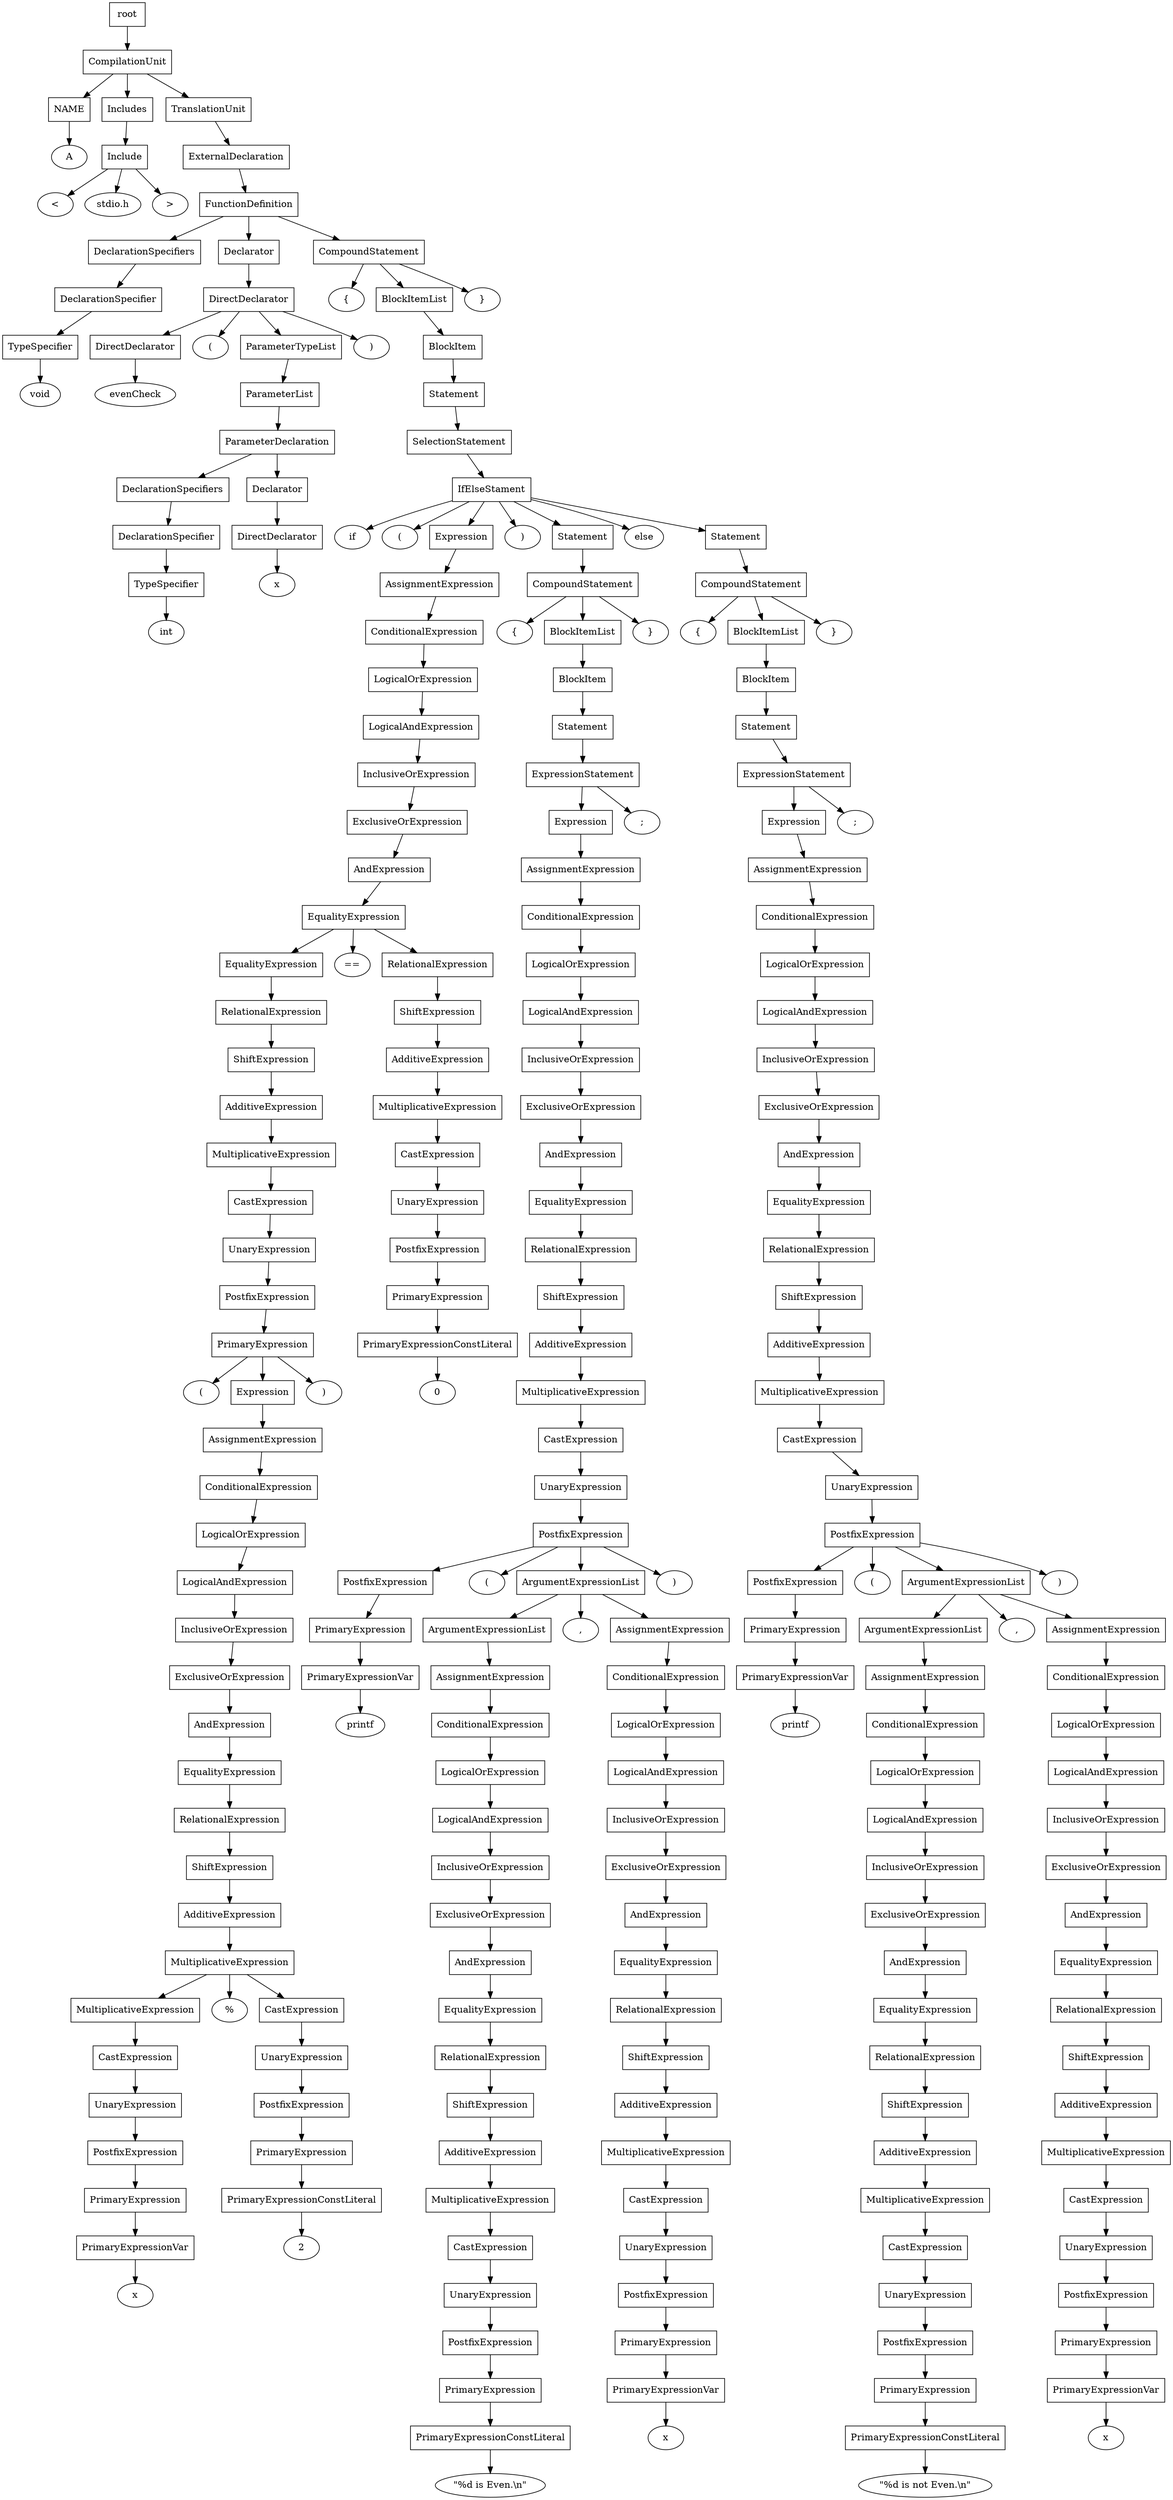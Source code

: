 digraph G {
	splines="TRUE";
	n_0 [label="root", shape="rectangle"]
	n_0 -> n_1
	n_1 [label="CompilationUnit", shape="rectangle"]
	n_1 -> n_2
	n_2 [label="NAME", shape="rectangle"]
	n_2 -> n_5
	n_5 [label="A", shape="ellipse"]
	n_1 -> n_3
	n_3 [label="Includes", shape="rectangle"]
	n_3 -> n_6
	n_6 [label="Include", shape="rectangle"]
	n_6 -> n_8
	n_8 [label="<", shape="ellipse"]
	n_6 -> n_9
	n_9 [label="stdio.h", shape="ellipse"]
	n_6 -> n_10
	n_10 [label=">", shape="ellipse"]
	n_1 -> n_4
	n_4 [label="TranslationUnit", shape="rectangle"]
	n_4 -> n_7
	n_7 [label="ExternalDeclaration", shape="rectangle"]
	n_7 -> n_11
	n_11 [label="FunctionDefinition", shape="rectangle"]
	n_11 -> n_12
	n_12 [label="DeclarationSpecifiers", shape="rectangle"]
	n_12 -> n_15
	n_15 [label="DeclarationSpecifier", shape="rectangle"]
	n_15 -> n_20
	n_20 [label="TypeSpecifier", shape="rectangle"]
	n_20 -> n_26
	n_26 [label="void", shape="ellipse"]
	n_11 -> n_13
	n_13 [label="Declarator", shape="rectangle"]
	n_13 -> n_16
	n_16 [label="DirectDeclarator", shape="rectangle"]
	n_16 -> n_21
	n_21 [label="DirectDeclarator", shape="rectangle"]
	n_21 -> n_27
	n_27 [label="evenCheck", shape="ellipse"]
	n_16 -> n_22
	n_22 [label="(", shape="ellipse"]
	n_16 -> n_23
	n_23 [label="ParameterTypeList", shape="rectangle"]
	n_23 -> n_28
	n_28 [label="ParameterList", shape="rectangle"]
	n_28 -> n_30
	n_30 [label="ParameterDeclaration", shape="rectangle"]
	n_30 -> n_32
	n_32 [label="DeclarationSpecifiers", shape="rectangle"]
	n_32 -> n_35
	n_35 [label="DeclarationSpecifier", shape="rectangle"]
	n_35 -> n_44
	n_44 [label="TypeSpecifier", shape="rectangle"]
	n_44 -> n_49
	n_49 [label="int", shape="ellipse"]
	n_30 -> n_33
	n_33 [label="Declarator", shape="rectangle"]
	n_33 -> n_36
	n_36 [label="DirectDeclarator", shape="rectangle"]
	n_36 -> n_45
	n_45 [label="x", shape="ellipse"]
	n_16 -> n_24
	n_24 [label=")", shape="ellipse"]
	n_11 -> n_14
	n_14 [label="CompoundStatement", shape="rectangle"]
	n_14 -> n_17
	n_17 [label="{", shape="ellipse"]
	n_14 -> n_18
	n_18 [label="BlockItemList", shape="rectangle"]
	n_18 -> n_25
	n_25 [label="BlockItem", shape="rectangle"]
	n_25 -> n_29
	n_29 [label="Statement", shape="rectangle"]
	n_29 -> n_31
	n_31 [label="SelectionStatement", shape="rectangle"]
	n_31 -> n_34
	n_34 [label="IfElseStament", shape="rectangle"]
	n_34 -> n_37
	n_37 [label="if", shape="ellipse"]
	n_34 -> n_38
	n_38 [label="(", shape="ellipse"]
	n_34 -> n_39
	n_39 [label="Expression", shape="rectangle"]
	n_39 -> n_46
	n_46 [label="AssignmentExpression", shape="rectangle"]
	n_46 -> n_50
	n_50 [label="ConditionalExpression", shape="rectangle"]
	n_50 -> n_57
	n_57 [label="LogicalOrExpression", shape="rectangle"]
	n_57 -> n_60
	n_60 [label="LogicalAndExpression", shape="rectangle"]
	n_60 -> n_63
	n_63 [label="InclusiveOrExpression", shape="rectangle"]
	n_63 -> n_66
	n_66 [label="ExclusiveOrExpression", shape="rectangle"]
	n_66 -> n_71
	n_71 [label="AndExpression", shape="rectangle"]
	n_71 -> n_74
	n_74 [label="EqualityExpression", shape="rectangle"]
	n_74 -> n_77
	n_77 [label="EqualityExpression", shape="rectangle"]
	n_77 -> n_82
	n_82 [label="RelationalExpression", shape="rectangle"]
	n_82 -> n_86
	n_86 [label="ShiftExpression", shape="rectangle"]
	n_86 -> n_90
	n_90 [label="AdditiveExpression", shape="rectangle"]
	n_90 -> n_94
	n_94 [label="MultiplicativeExpression", shape="rectangle"]
	n_94 -> n_98
	n_98 [label="CastExpression", shape="rectangle"]
	n_98 -> n_102
	n_102 [label="UnaryExpression", shape="rectangle"]
	n_102 -> n_106
	n_106 [label="PostfixExpression", shape="rectangle"]
	n_106 -> n_110
	n_110 [label="PrimaryExpression", shape="rectangle"]
	n_110 -> n_114
	n_114 [label="(", shape="ellipse"]
	n_110 -> n_115
	n_115 [label="Expression", shape="rectangle"]
	n_115 -> n_120
	n_120 [label="AssignmentExpression", shape="rectangle"]
	n_120 -> n_123
	n_123 [label="ConditionalExpression", shape="rectangle"]
	n_123 -> n_126
	n_126 [label="LogicalOrExpression", shape="rectangle"]
	n_126 -> n_129
	n_129 [label="LogicalAndExpression", shape="rectangle"]
	n_129 -> n_138
	n_138 [label="InclusiveOrExpression", shape="rectangle"]
	n_138 -> n_147
	n_147 [label="ExclusiveOrExpression", shape="rectangle"]
	n_147 -> n_154
	n_154 [label="AndExpression", shape="rectangle"]
	n_154 -> n_161
	n_161 [label="EqualityExpression", shape="rectangle"]
	n_161 -> n_166
	n_166 [label="RelationalExpression", shape="rectangle"]
	n_166 -> n_171
	n_171 [label="ShiftExpression", shape="rectangle"]
	n_171 -> n_176
	n_176 [label="AdditiveExpression", shape="rectangle"]
	n_176 -> n_181
	n_181 [label="MultiplicativeExpression", shape="rectangle"]
	n_181 -> n_186
	n_186 [label="MultiplicativeExpression", shape="rectangle"]
	n_186 -> n_193
	n_193 [label="CastExpression", shape="rectangle"]
	n_193 -> n_199
	n_199 [label="UnaryExpression", shape="rectangle"]
	n_199 -> n_205
	n_205 [label="PostfixExpression", shape="rectangle"]
	n_205 -> n_211
	n_211 [label="PrimaryExpression", shape="rectangle"]
	n_211 -> n_217
	n_217 [label="PrimaryExpressionVar", shape="rectangle"]
	n_217 -> n_223
	n_223 [label="x", shape="ellipse"]
	n_181 -> n_187
	n_187 [label="%", shape="ellipse"]
	n_181 -> n_188
	n_188 [label="CastExpression", shape="rectangle"]
	n_188 -> n_194
	n_194 [label="UnaryExpression", shape="rectangle"]
	n_194 -> n_200
	n_200 [label="PostfixExpression", shape="rectangle"]
	n_200 -> n_206
	n_206 [label="PrimaryExpression", shape="rectangle"]
	n_206 -> n_212
	n_212 [label="PrimaryExpressionConstLiteral", shape="rectangle"]
	n_212 -> n_218
	n_218 [label="2", shape="ellipse"]
	n_110 -> n_116
	n_116 [label=")", shape="ellipse"]
	n_74 -> n_78
	n_78 [label="==", shape="ellipse"]
	n_74 -> n_79
	n_79 [label="RelationalExpression", shape="rectangle"]
	n_79 -> n_83
	n_83 [label="ShiftExpression", shape="rectangle"]
	n_83 -> n_87
	n_87 [label="AdditiveExpression", shape="rectangle"]
	n_87 -> n_91
	n_91 [label="MultiplicativeExpression", shape="rectangle"]
	n_91 -> n_95
	n_95 [label="CastExpression", shape="rectangle"]
	n_95 -> n_99
	n_99 [label="UnaryExpression", shape="rectangle"]
	n_99 -> n_103
	n_103 [label="PostfixExpression", shape="rectangle"]
	n_103 -> n_107
	n_107 [label="PrimaryExpression", shape="rectangle"]
	n_107 -> n_111
	n_111 [label="PrimaryExpressionConstLiteral", shape="rectangle"]
	n_111 -> n_117
	n_117 [label="0", shape="ellipse"]
	n_34 -> n_40
	n_40 [label=")", shape="ellipse"]
	n_34 -> n_41
	n_41 [label="Statement", shape="rectangle"]
	n_41 -> n_47
	n_47 [label="CompoundStatement", shape="rectangle"]
	n_47 -> n_51
	n_51 [label="{", shape="ellipse"]
	n_47 -> n_52
	n_52 [label="BlockItemList", shape="rectangle"]
	n_52 -> n_58
	n_58 [label="BlockItem", shape="rectangle"]
	n_58 -> n_61
	n_61 [label="Statement", shape="rectangle"]
	n_61 -> n_64
	n_64 [label="ExpressionStatement", shape="rectangle"]
	n_64 -> n_67
	n_67 [label="Expression", shape="rectangle"]
	n_67 -> n_72
	n_72 [label="AssignmentExpression", shape="rectangle"]
	n_72 -> n_75
	n_75 [label="ConditionalExpression", shape="rectangle"]
	n_75 -> n_80
	n_80 [label="LogicalOrExpression", shape="rectangle"]
	n_80 -> n_84
	n_84 [label="LogicalAndExpression", shape="rectangle"]
	n_84 -> n_88
	n_88 [label="InclusiveOrExpression", shape="rectangle"]
	n_88 -> n_92
	n_92 [label="ExclusiveOrExpression", shape="rectangle"]
	n_92 -> n_96
	n_96 [label="AndExpression", shape="rectangle"]
	n_96 -> n_100
	n_100 [label="EqualityExpression", shape="rectangle"]
	n_100 -> n_104
	n_104 [label="RelationalExpression", shape="rectangle"]
	n_104 -> n_108
	n_108 [label="ShiftExpression", shape="rectangle"]
	n_108 -> n_112
	n_112 [label="AdditiveExpression", shape="rectangle"]
	n_112 -> n_118
	n_118 [label="MultiplicativeExpression", shape="rectangle"]
	n_118 -> n_121
	n_121 [label="CastExpression", shape="rectangle"]
	n_121 -> n_124
	n_124 [label="UnaryExpression", shape="rectangle"]
	n_124 -> n_127
	n_127 [label="PostfixExpression", shape="rectangle"]
	n_127 -> n_130
	n_130 [label="PostfixExpression", shape="rectangle"]
	n_130 -> n_139
	n_139 [label="PrimaryExpression", shape="rectangle"]
	n_139 -> n_148
	n_148 [label="PrimaryExpressionVar", shape="rectangle"]
	n_148 -> n_155
	n_155 [label="printf", shape="ellipse"]
	n_127 -> n_131
	n_131 [label="(", shape="ellipse"]
	n_127 -> n_132
	n_132 [label="ArgumentExpressionList", shape="rectangle"]
	n_132 -> n_140
	n_140 [label="ArgumentExpressionList", shape="rectangle"]
	n_140 -> n_149
	n_149 [label="AssignmentExpression", shape="rectangle"]
	n_149 -> n_156
	n_156 [label="ConditionalExpression", shape="rectangle"]
	n_156 -> n_162
	n_162 [label="LogicalOrExpression", shape="rectangle"]
	n_162 -> n_167
	n_167 [label="LogicalAndExpression", shape="rectangle"]
	n_167 -> n_172
	n_172 [label="InclusiveOrExpression", shape="rectangle"]
	n_172 -> n_177
	n_177 [label="ExclusiveOrExpression", shape="rectangle"]
	n_177 -> n_182
	n_182 [label="AndExpression", shape="rectangle"]
	n_182 -> n_189
	n_189 [label="EqualityExpression", shape="rectangle"]
	n_189 -> n_195
	n_195 [label="RelationalExpression", shape="rectangle"]
	n_195 -> n_201
	n_201 [label="ShiftExpression", shape="rectangle"]
	n_201 -> n_207
	n_207 [label="AdditiveExpression", shape="rectangle"]
	n_207 -> n_213
	n_213 [label="MultiplicativeExpression", shape="rectangle"]
	n_213 -> n_219
	n_219 [label="CastExpression", shape="rectangle"]
	n_219 -> n_224
	n_224 [label="UnaryExpression", shape="rectangle"]
	n_224 -> n_228
	n_228 [label="PostfixExpression", shape="rectangle"]
	n_228 -> n_232
	n_232 [label="PrimaryExpression", shape="rectangle"]
	n_232 -> n_236
	n_236 [label="PrimaryExpressionConstLiteral", shape="rectangle"]
	n_236 -> n_240
	n_240 [label="\"%d is Even.\\n\"", shape="ellipse"]
	n_132 -> n_141
	n_141 [label=",", shape="ellipse"]
	n_132 -> n_142
	n_142 [label="AssignmentExpression", shape="rectangle"]
	n_142 -> n_150
	n_150 [label="ConditionalExpression", shape="rectangle"]
	n_150 -> n_157
	n_157 [label="LogicalOrExpression", shape="rectangle"]
	n_157 -> n_163
	n_163 [label="LogicalAndExpression", shape="rectangle"]
	n_163 -> n_168
	n_168 [label="InclusiveOrExpression", shape="rectangle"]
	n_168 -> n_173
	n_173 [label="ExclusiveOrExpression", shape="rectangle"]
	n_173 -> n_178
	n_178 [label="AndExpression", shape="rectangle"]
	n_178 -> n_183
	n_183 [label="EqualityExpression", shape="rectangle"]
	n_183 -> n_190
	n_190 [label="RelationalExpression", shape="rectangle"]
	n_190 -> n_196
	n_196 [label="ShiftExpression", shape="rectangle"]
	n_196 -> n_202
	n_202 [label="AdditiveExpression", shape="rectangle"]
	n_202 -> n_208
	n_208 [label="MultiplicativeExpression", shape="rectangle"]
	n_208 -> n_214
	n_214 [label="CastExpression", shape="rectangle"]
	n_214 -> n_220
	n_220 [label="UnaryExpression", shape="rectangle"]
	n_220 -> n_225
	n_225 [label="PostfixExpression", shape="rectangle"]
	n_225 -> n_229
	n_229 [label="PrimaryExpression", shape="rectangle"]
	n_229 -> n_233
	n_233 [label="PrimaryExpressionVar", shape="rectangle"]
	n_233 -> n_237
	n_237 [label="x", shape="ellipse"]
	n_127 -> n_133
	n_133 [label=")", shape="ellipse"]
	n_64 -> n_68
	n_68 [label=";", shape="ellipse"]
	n_47 -> n_53
	n_53 [label="}", shape="ellipse"]
	n_34 -> n_42
	n_42 [label="else", shape="ellipse"]
	n_34 -> n_43
	n_43 [label="Statement", shape="rectangle"]
	n_43 -> n_48
	n_48 [label="CompoundStatement", shape="rectangle"]
	n_48 -> n_54
	n_54 [label="{", shape="ellipse"]
	n_48 -> n_55
	n_55 [label="BlockItemList", shape="rectangle"]
	n_55 -> n_59
	n_59 [label="BlockItem", shape="rectangle"]
	n_59 -> n_62
	n_62 [label="Statement", shape="rectangle"]
	n_62 -> n_65
	n_65 [label="ExpressionStatement", shape="rectangle"]
	n_65 -> n_69
	n_69 [label="Expression", shape="rectangle"]
	n_69 -> n_73
	n_73 [label="AssignmentExpression", shape="rectangle"]
	n_73 -> n_76
	n_76 [label="ConditionalExpression", shape="rectangle"]
	n_76 -> n_81
	n_81 [label="LogicalOrExpression", shape="rectangle"]
	n_81 -> n_85
	n_85 [label="LogicalAndExpression", shape="rectangle"]
	n_85 -> n_89
	n_89 [label="InclusiveOrExpression", shape="rectangle"]
	n_89 -> n_93
	n_93 [label="ExclusiveOrExpression", shape="rectangle"]
	n_93 -> n_97
	n_97 [label="AndExpression", shape="rectangle"]
	n_97 -> n_101
	n_101 [label="EqualityExpression", shape="rectangle"]
	n_101 -> n_105
	n_105 [label="RelationalExpression", shape="rectangle"]
	n_105 -> n_109
	n_109 [label="ShiftExpression", shape="rectangle"]
	n_109 -> n_113
	n_113 [label="AdditiveExpression", shape="rectangle"]
	n_113 -> n_119
	n_119 [label="MultiplicativeExpression", shape="rectangle"]
	n_119 -> n_122
	n_122 [label="CastExpression", shape="rectangle"]
	n_122 -> n_125
	n_125 [label="UnaryExpression", shape="rectangle"]
	n_125 -> n_128
	n_128 [label="PostfixExpression", shape="rectangle"]
	n_128 -> n_134
	n_134 [label="PostfixExpression", shape="rectangle"]
	n_134 -> n_143
	n_143 [label="PrimaryExpression", shape="rectangle"]
	n_143 -> n_151
	n_151 [label="PrimaryExpressionVar", shape="rectangle"]
	n_151 -> n_158
	n_158 [label="printf", shape="ellipse"]
	n_128 -> n_135
	n_135 [label="(", shape="ellipse"]
	n_128 -> n_136
	n_136 [label="ArgumentExpressionList", shape="rectangle"]
	n_136 -> n_144
	n_144 [label="ArgumentExpressionList", shape="rectangle"]
	n_144 -> n_152
	n_152 [label="AssignmentExpression", shape="rectangle"]
	n_152 -> n_159
	n_159 [label="ConditionalExpression", shape="rectangle"]
	n_159 -> n_164
	n_164 [label="LogicalOrExpression", shape="rectangle"]
	n_164 -> n_169
	n_169 [label="LogicalAndExpression", shape="rectangle"]
	n_169 -> n_174
	n_174 [label="InclusiveOrExpression", shape="rectangle"]
	n_174 -> n_179
	n_179 [label="ExclusiveOrExpression", shape="rectangle"]
	n_179 -> n_184
	n_184 [label="AndExpression", shape="rectangle"]
	n_184 -> n_191
	n_191 [label="EqualityExpression", shape="rectangle"]
	n_191 -> n_197
	n_197 [label="RelationalExpression", shape="rectangle"]
	n_197 -> n_203
	n_203 [label="ShiftExpression", shape="rectangle"]
	n_203 -> n_209
	n_209 [label="AdditiveExpression", shape="rectangle"]
	n_209 -> n_215
	n_215 [label="MultiplicativeExpression", shape="rectangle"]
	n_215 -> n_221
	n_221 [label="CastExpression", shape="rectangle"]
	n_221 -> n_226
	n_226 [label="UnaryExpression", shape="rectangle"]
	n_226 -> n_230
	n_230 [label="PostfixExpression", shape="rectangle"]
	n_230 -> n_234
	n_234 [label="PrimaryExpression", shape="rectangle"]
	n_234 -> n_238
	n_238 [label="PrimaryExpressionConstLiteral", shape="rectangle"]
	n_238 -> n_241
	n_241 [label="\"%d is not Even.\\n\"", shape="ellipse"]
	n_136 -> n_145
	n_145 [label=",", shape="ellipse"]
	n_136 -> n_146
	n_146 [label="AssignmentExpression", shape="rectangle"]
	n_146 -> n_153
	n_153 [label="ConditionalExpression", shape="rectangle"]
	n_153 -> n_160
	n_160 [label="LogicalOrExpression", shape="rectangle"]
	n_160 -> n_165
	n_165 [label="LogicalAndExpression", shape="rectangle"]
	n_165 -> n_170
	n_170 [label="InclusiveOrExpression", shape="rectangle"]
	n_170 -> n_175
	n_175 [label="ExclusiveOrExpression", shape="rectangle"]
	n_175 -> n_180
	n_180 [label="AndExpression", shape="rectangle"]
	n_180 -> n_185
	n_185 [label="EqualityExpression", shape="rectangle"]
	n_185 -> n_192
	n_192 [label="RelationalExpression", shape="rectangle"]
	n_192 -> n_198
	n_198 [label="ShiftExpression", shape="rectangle"]
	n_198 -> n_204
	n_204 [label="AdditiveExpression", shape="rectangle"]
	n_204 -> n_210
	n_210 [label="MultiplicativeExpression", shape="rectangle"]
	n_210 -> n_216
	n_216 [label="CastExpression", shape="rectangle"]
	n_216 -> n_222
	n_222 [label="UnaryExpression", shape="rectangle"]
	n_222 -> n_227
	n_227 [label="PostfixExpression", shape="rectangle"]
	n_227 -> n_231
	n_231 [label="PrimaryExpression", shape="rectangle"]
	n_231 -> n_235
	n_235 [label="PrimaryExpressionVar", shape="rectangle"]
	n_235 -> n_239
	n_239 [label="x", shape="ellipse"]
	n_128 -> n_137
	n_137 [label=")", shape="ellipse"]
	n_65 -> n_70
	n_70 [label=";", shape="ellipse"]
	n_48 -> n_56
	n_56 [label="}", shape="ellipse"]
	n_14 -> n_19
	n_19 [label="}", shape="ellipse"]
}